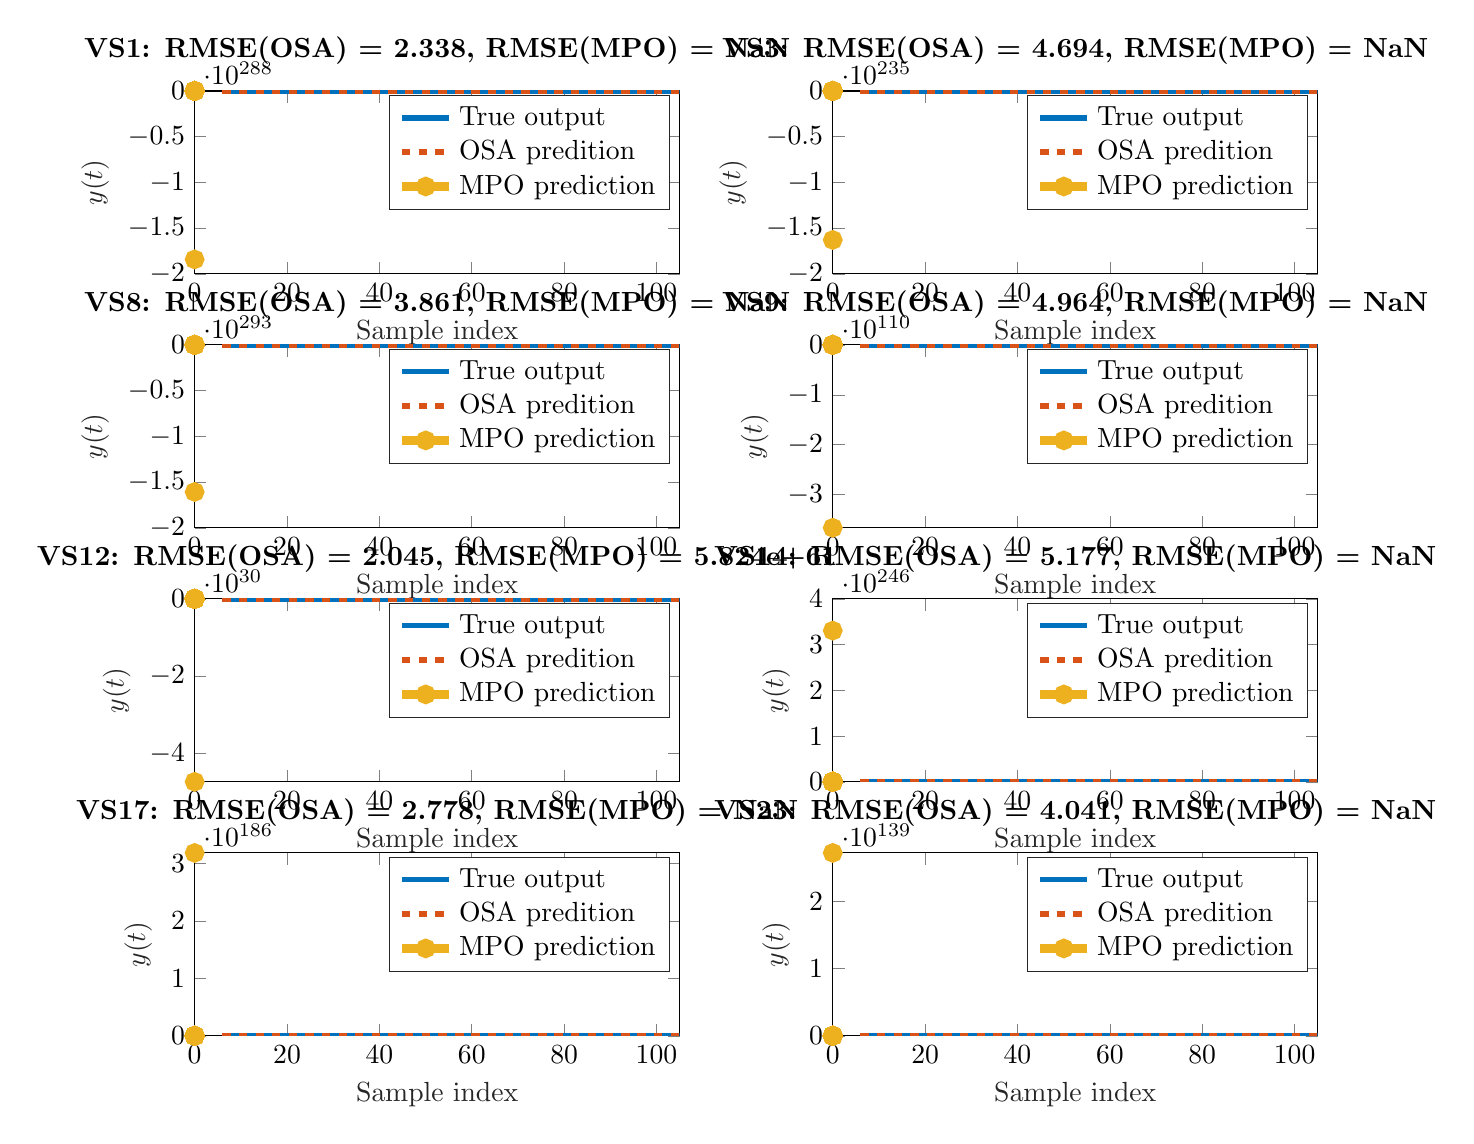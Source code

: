 % This file was created by matlab2tikz.
%
\definecolor{mycolor1}{rgb}{0.0,0.447,0.741}%
\definecolor{mycolor2}{rgb}{0.85,0.325,0.098}%
\definecolor{mycolor3}{rgb}{0.929,0.694,0.125}%
%
\begin{tikzpicture}

\begin{axis}[%
width=6.159cm,
height=2.323cm,
at={(0cm,9.677cm)},
scale only axis,
unbounded coords=jump,
xmin=0,
xmax=105,
xlabel style={font=\color{white!15!black}},
xlabel={Sample index},
ymin=-2e+288,
ymax=7.67,
ylabel style={font=\color{white!15!black}},
ylabel={$y(t)$},
axis background/.style={fill=white},
title style={font=\bfseries},
title={VS1: RMSE(OSA) = 2.338, RMSE(MPO) = NaN},
legend style={legend cell align=left, align=left, draw=white!15!black}
]
\addplot [color=mycolor1, line width=2.0pt]
  table[row sep=crcr]{%
6	0.655\\
7	0.876\\
8	1.212\\
9	1.598\\
10	2.063\\
11	2.596\\
13	3.595\\
14	3.981\\
15	4.125\\
16	4.203\\
17	4.046\\
18	3.663\\
19	3.218\\
20	2.814\\
21	2.274\\
22	1.783\\
23	1.397\\
24	1.128\\
25	0.792\\
28	-0.571\\
29	-0.954\\
33	-2.248\\
34	-2.599\\
35	-2.863\\
36	-2.919\\
39	-2.973\\
40	-2.892\\
41	-2.843\\
42	-2.918\\
43	-2.844\\
44	-2.701\\
46	-2.33\\
47	-2.051\\
48	-1.633\\
49	-1.07\\
50	-0.318\\
53	2.724\\
54	3.841\\
55	4.813\\
56	5.69\\
57	6.365\\
59	7.42\\
60	7.649\\
61	7.67\\
62	7.408\\
65	5.557\\
66	4.849\\
67	3.904\\
68	2.911\\
69	1.801\\
72	-1.739\\
73	-2.872\\
75	-4.898\\
76	-5.739\\
77	-6.313\\
78	-6.602\\
79	-6.62\\
80	-6.347\\
81	-5.776\\
82	-4.922\\
83	-3.898\\
84	-2.705\\
85	-1.415\\
86	-0.186\\
87	0.965\\
88	1.844\\
89	2.606\\
90	3.216\\
91	3.531\\
92	3.493\\
93	3.241\\
94	2.861\\
96	1.721\\
97	1.159\\
98	0.391\\
99	-0.434\\
100	-1.192\\
101	-1.861\\
102	-2.403\\
103	-2.86\\
104	-3.233\\
105	-3.498\\
};
\addlegendentry{True output}

\addplot [color=mycolor2, dashed, line width=2.0pt]
  table[row sep=crcr]{%
6	-0.127\\
7	-2.171\\
8	-0.524\\
9	-1.117\\
10	-1.297\\
11	-0.996\\
12	0.088\\
13	-0.121\\
14	0.625\\
15	1.453\\
16	1.1\\
17	1.872\\
18	2.445\\
19	1.383\\
20	2.276\\
21	1.122\\
22	0.313\\
23	-1.179\\
24	-0.21\\
25	-1.369\\
26	-2.592\\
27	-3.332\\
28	-2.097\\
29	-1.571\\
30	-3.025\\
31	-3.265\\
32	-4.025\\
33	-4.37\\
34	-4.515\\
35	-4.184\\
36	-3.279\\
37	-4.362\\
39	-6.274\\
40	-3.986\\
41	-3.88\\
42	-5.284\\
43	-4.947\\
44	-3.467\\
45	-2.993\\
46	-4.657\\
47	-4.287\\
48	-4.155\\
49	-2.593\\
50	-2.357\\
51	-1.856\\
52	-2.606\\
53	-1.553\\
54	-0.834\\
55	2.156\\
56	2.323\\
57	1.906\\
58	3.772\\
59	5.229\\
60	5.477\\
61	5.25\\
62	3.84\\
63	4.95\\
64	4.488\\
65	5.718\\
66	4.68\\
67	0.902\\
68	-0.359\\
69	-0.121\\
70	1.251\\
71	-1.447\\
72	-3.15\\
73	-4.292\\
74	-4.612\\
75	-5.612\\
76	-6.724\\
77	-8.046\\
78	-7.35\\
79	-8.177\\
80	-8.672\\
81	-8.574\\
82	-7.859\\
83	-7.668\\
84	-6.289\\
85	-5.19\\
86	-3.341\\
87	-3.279\\
88	-1.906\\
89	0.718\\
90	1.537\\
91	2.449\\
92	0.913\\
93	1.78\\
94	3.011\\
95	2.846\\
96	0.973\\
97	-0.283\\
98	-0.111\\
99	-1.852\\
100	-3.121\\
101	-1.758\\
102	-3.389\\
103	-4.305\\
104	-5.43\\
105	-5.899\\
};
\addlegendentry{OSA predition}

\addplot [color=mycolor3, line width=3.0pt, draw=none, mark=*, mark options={solid, mycolor3}]
  table[row sep=crcr]{%
0	0\\
0	0\\
0	0\\
0	0\\
0	-0\\
0	0\\
0	-0\\
0	0\\
0	-0\\
0	0\\
0	-0\\
0	0\\
0	0\\
0	-0\\
0	-0\\
0	-0\\
0	0\\
0	-0\\
0	0\\
nan	nan\\
0	-0\\
0	-0\\
0	-1.842e+288\\
};
\addlegendentry{MPO prediction}

\end{axis}

\begin{axis}[%
width=6.159cm,
height=2.323cm,
at={(8.104cm,9.677cm)},
scale only axis,
unbounded coords=jump,
xmin=0,
xmax=105,
xlabel style={font=\color{white!15!black}},
xlabel={Sample index},
ymin=-2e+235,
ymax=25.326,
ylabel style={font=\color{white!15!black}},
ylabel={$y(t)$},
axis background/.style={fill=white},
title style={font=\bfseries},
title={VS3: RMSE(OSA) = 4.694, RMSE(MPO) = NaN},
legend style={legend cell align=left, align=left, draw=white!15!black}
]
\addplot [color=mycolor1, line width=2.0pt]
  table[row sep=crcr]{%
6	1.584\\
7	0.577\\
8	-0.266\\
10	-1.77\\
11	-2.763\\
12	-4.082\\
14	-7.36\\
15	-8.469\\
16	-8.8\\
17	-8.342\\
18	-7.15\\
19	-5.754\\
20	-4.499\\
21	-2.84\\
22	-0.593\\
23	2.217\\
25	7.632\\
26	9.87\\
28	13.596\\
29	15.265\\
30	16.54\\
31	17.739\\
32	18.839\\
33	19.435\\
34	19.504\\
35	19.114\\
36	18.026\\
37	16.35\\
38	14.428\\
39	11.951\\
40	8.739\\
41	5.058\\
43	-2.911\\
44	-6.777\\
45	-10.449\\
46	-13.843\\
47	-16.497\\
48	-18.842\\
49	-20.503\\
50	-21.148\\
51	-21.081\\
52	-20.139\\
53	-18.911\\
54	-17.052\\
55	-14.757\\
56	-12.254\\
57	-8.964\\
58	-5.453\\
59	-2.175\\
62	6.9\\
63	9.76\\
64	11.807\\
65	12.642\\
66	12.709\\
67	12.126\\
68	10.54\\
69	7.952\\
70	4.959\\
71	1.73\\
72	-1.772\\
75	-12.979\\
76	-16.097\\
77	-18.009\\
78	-18.821\\
79	-19.193\\
80	-18.391\\
81	-16.803\\
82	-14.483\\
83	-11.529\\
84	-8.449\\
85	-4.978\\
86	-0.661\\
88	8.128\\
89	12.47\\
90	16.208\\
91	19.105\\
92	21.224\\
93	22.145\\
94	22.208\\
95	21.384\\
96	19.865\\
97	17.349\\
98	14.062\\
99	10.564\\
100	6.691\\
101	2.536\\
102	-1.484\\
103	-5.318\\
104	-8.623\\
105	-10.8\\
};
\addlegendentry{True output}

\addplot [color=mycolor2, dashed, line width=2.0pt]
  table[row sep=crcr]{%
6	2.215\\
7	-0.684\\
8	-1.791\\
9	3.868\\
10	2.003\\
11	-5.673\\
12	-8.179\\
13	-6.5\\
14	-4.255\\
15	-5.154\\
16	-5.97\\
18	-11.83\\
19	-10.616\\
20	-11.341\\
21	-11.036\\
22	-4.526\\
23	1.127\\
24	0.231\\
25	-0.22\\
26	-1.499\\
27	6.686\\
28	9.806\\
29	15.483\\
30	13.822\\
31	11.055\\
32	13.832\\
33	17.765\\
34	16.19\\
35	13.34\\
36	13.917\\
37	15.373\\
38	15.375\\
39	14.039\\
41	2.65\\
42	2.461\\
43	3.794\\
44	-2.693\\
45	-8.475\\
46	-14.935\\
47	-15.678\\
48	-16.658\\
49	-18.909\\
50	-24.628\\
51	-21.957\\
52	-22.86\\
53	-21.52\\
54	-20.639\\
55	-22.081\\
56	-14.023\\
57	-13.665\\
58	-7.36\\
59	-6.479\\
60	-9.223\\
62	5.753\\
63	8.734\\
64	7.224\\
65	5.02\\
66	7.457\\
67	15.59\\
68	17.132\\
69	10.739\\
70	5.873\\
71	6.158\\
72	6.104\\
73	-0.189\\
74	-8.069\\
75	-12.313\\
76	-13.398\\
77	-13.04\\
78	-15.849\\
79	-19.971\\
80	-28.21\\
81	-23.814\\
82	-14.252\\
83	-17.528\\
84	-15.332\\
85	-14.581\\
86	-7.221\\
87	1.77\\
88	2.955\\
89	-0.138\\
90	5.659\\
91	12.793\\
92	17.787\\
93	20.039\\
94	20.374\\
95	19.114\\
96	25.326\\
97	21.736\\
98	16.97\\
99	11.398\\
100	10.61\\
101	7.606\\
102	1.853\\
103	-3.056\\
104	-9.373\\
105	-11.86\\
};
\addlegendentry{OSA predition}

\addplot [color=mycolor3, line width=3.0pt, draw=none, mark=*, mark options={solid, mycolor3}]
  table[row sep=crcr]{%
0	0\\
0	0\\
0	-0\\
0	-0\\
0	0\\
0	-0\\
0	0\\
0	-0\\
0	0\\
0	-0\\
0	0\\
0	0\\
0	-0\\
0	-0\\
0	-0\\
0	0\\
0	-0\\
0	0\\
nan	nan\\
0	-0\\
0	-0\\
0	-1.629e+235\\
};
\addlegendentry{MPO prediction}

\end{axis}

\begin{axis}[%
width=6.159cm,
height=2.323cm,
at={(0cm,6.452cm)},
scale only axis,
unbounded coords=jump,
xmin=0,
xmax=105,
xlabel style={font=\color{white!15!black}},
xlabel={Sample index},
ymin=-2e+293,
ymax=21.99,
ylabel style={font=\color{white!15!black}},
ylabel={$y(t)$},
axis background/.style={fill=white},
title style={font=\bfseries},
title={VS8: RMSE(OSA) = 3.861, RMSE(MPO) = NaN},
legend style={legend cell align=left, align=left, draw=white!15!black}
]
\addplot [color=mycolor1, line width=2.0pt]
  table[row sep=crcr]{%
6	-1.365\\
7	-3.298\\
9	-7.445\\
10	-9.078\\
11	-10.402\\
12	-11.022\\
13	-10.976\\
14	-10.364\\
15	-9.14\\
16	-7.522\\
17	-5.412\\
18	-3.027\\
19	-0.389\\
21	4.625\\
22	6.946\\
23	8.615\\
24	9.68\\
25	10.002\\
26	9.704\\
27	8.199\\
28	5.86\\
29	3.044\\
30	-0.041\\
31	-3.24\\
32	-6.61\\
33	-9.642\\
34	-12.3\\
35	-14.666\\
36	-16.429\\
37	-17.403\\
38	-17.637\\
39	-17.557\\
40	-17.187\\
41	-16.024\\
42	-14.491\\
43	-12.595\\
44	-10.452\\
45	-7.93\\
46	-5.168\\
47	-2.109\\
48	1.434\\
49	4.728\\
50	7.617\\
51	9.992\\
52	11.902\\
53	12.764\\
54	13.196\\
55	13.387\\
56	13.082\\
57	12.726\\
58	11.97\\
59	10.85\\
60	9.827\\
61	8.531\\
62	6.989\\
63	5.076\\
64	2.899\\
65	0.134\\
66	-2.783\\
67	-5.335\\
68	-7.349\\
69	-9.078\\
70	-10.219\\
71	-10.377\\
72	-9.743\\
73	-8.677\\
74	-7.226\\
75	-5.66\\
76	-3.739\\
77	-1.519\\
78	1.165\\
79	4.055\\
81	9.571\\
82	12.014\\
83	14.218\\
84	15.867\\
85	17.162\\
86	18.098\\
87	18.741\\
88	18.599\\
89	17.808\\
90	16.73\\
91	15.39\\
92	13.69\\
95	7.284\\
96	4.98\\
97	2.492\\
98	0.136\\
101	-5.863\\
102	-7.446\\
103	-8.702\\
105	-10.79\\
};
\addlegendentry{True output}

\addplot [color=mycolor2, dashed, line width=2.0pt]
  table[row sep=crcr]{%
6	3.962\\
7	0.289\\
8	0.955\\
9	-4.066\\
11	-4.748\\
12	-6.734\\
13	-8.797\\
14	-7.32\\
15	-10.057\\
16	-9.206\\
17	-7.192\\
18	-5.095\\
19	-1.001\\
20	-0.445\\
21	2.262\\
22	4.341\\
23	8.635\\
24	8.481\\
25	9.877\\
26	13.081\\
27	11.13\\
28	11.461\\
29	9.335\\
30	11.629\\
31	6.591\\
32	0.862\\
33	-2.788\\
34	-6.075\\
35	-7.71\\
36	-13.276\\
37	-13.814\\
38	-12.953\\
39	-15.903\\
40	-18.318\\
41	-17.103\\
42	-11.335\\
43	-9.728\\
44	-12.289\\
45	-8.053\\
46	-5.569\\
47	-1.286\\
48	1.403\\
49	3.868\\
50	3.998\\
51	3.837\\
52	12.02\\
53	13.826\\
54	15.995\\
55	16.191\\
56	20.114\\
57	16.714\\
58	14.576\\
59	14.129\\
60	10.525\\
61	12.135\\
62	11.192\\
63	5.229\\
64	6.223\\
65	2.237\\
66	1.992\\
67	0.654\\
68	2.802\\
69	-2.871\\
70	-9.019\\
71	-10.365\\
72	-6.359\\
73	-7.81\\
74	-11.413\\
75	-10.466\\
76	-5.791\\
77	-1.639\\
78	3.236\\
79	2.846\\
80	3.554\\
81	4.721\\
82	9.157\\
83	14.733\\
84	13.868\\
85	17.025\\
86	17.299\\
87	21.99\\
88	19.935\\
89	18.21\\
90	16.703\\
91	20.355\\
92	19.556\\
93	14.497\\
94	11.844\\
95	9.703\\
96	9.504\\
97	4.468\\
98	3.366\\
99	1.281\\
100	-0.263\\
101	-4.211\\
102	-6.019\\
103	-4.544\\
104	-6.199\\
105	-11.08\\
};
\addlegendentry{OSA predition}

\addplot [color=mycolor3, line width=3.0pt, draw=none, mark=*, mark options={solid, mycolor3}]
  table[row sep=crcr]{%
0	-0\\
0	-0\\
0	-0\\
0	-0\\
0	-0\\
0	-0\\
0	0\\
0	-0\\
0	0\\
0	-0\\
0	0\\
0	-0\\
0	0\\
0	0\\
0	-0\\
0	-0\\
0	-0\\
0	0\\
0	-0\\
0	0\\
0	0\\
0	-0\\
0	-0\\
0	-0\\
nan	nan\\
0	-1.608e+293\\
};
\addlegendentry{MPO prediction}

\end{axis}

\begin{axis}[%
width=6.159cm,
height=2.323cm,
at={(8.104cm,6.452cm)},
scale only axis,
xmin=0,
xmax=105,
xlabel style={font=\color{white!15!black}},
xlabel={Sample index},
ymin=-3.663e+110,
ymax=23.221,
ylabel style={font=\color{white!15!black}},
ylabel={$y(t)$},
axis background/.style={fill=white},
title style={font=\bfseries},
title={VS9: RMSE(OSA) = 4.964, RMSE(MPO) = NaN},
legend style={legend cell align=left, align=left, draw=white!15!black}
]
\addplot [color=mycolor1, line width=2.0pt]
  table[row sep=crcr]{%
6	-8.699\\
7	-9.023\\
8	-9.924\\
9	-10.318\\
10	-10.031\\
11	-9.181\\
12	-8.112\\
15	-3.697\\
16	-2.854\\
17	-2.275\\
18	-1.125\\
20	2.667\\
22	6.736\\
23	9.203\\
24	11.545\\
25	13.06\\
26	13.83\\
27	14.001\\
28	14.603\\
29	15.27\\
31	16.427\\
32	16.513\\
33	16.319\\
34	16.014\\
35	15.641\\
36	14.912\\
37	13.66\\
39	10.846\\
40	8.954\\
41	6.93\\
42	4.66\\
43	2.611\\
45	-0.664\\
46	-2.418\\
47	-4.349\\
48	-5.468\\
49	-6.915\\
50	-7.909\\
51	-8.531\\
52	-8.449\\
53	-8.125\\
54	-7.645\\
55	-6.752\\
56	-5.336\\
57	-3.661\\
58	-2.116\\
60	-0.075\\
61	1.202\\
63	3.951\\
64	4.931\\
65	5.44\\
66	5.583\\
67	5.767\\
68	6.245\\
69	6.618\\
70	6.87\\
71	7.194\\
72	7.469\\
73	7.138\\
74	5.937\\
75	4.611\\
76	2.748\\
78	-2.604\\
79	-5.076\\
80	-7.286\\
81	-8.801\\
82	-9.424\\
83	-9.129\\
84	-8.536\\
85	-7.185\\
86	-5.521\\
87	-3.53\\
88	-1.24\\
89	0.77\\
90	1.919\\
91	2.531\\
92	2.569\\
93	1.721\\
94	0.461\\
96	-3.347\\
97	-5.407\\
98	-7.682\\
100	-13.155\\
102	-18.015\\
103	-19.767\\
104	-20.909\\
105	-21.235\\
};
\addlegendentry{True output}

\addplot [color=mycolor2, dashed, line width=2.0pt]
  table[row sep=crcr]{%
6	3.884\\
7	2.743\\
8	-10.598\\
9	-14.069\\
10	-0.31\\
11	2.88\\
12	-4.908\\
13	-8.963\\
14	-8.941\\
15	-3.026\\
16	-2.806\\
17	-0.375\\
18	0.533\\
19	8.273\\
20	7.766\\
21	3.241\\
22	1.53\\
23	7.707\\
24	9.551\\
25	12.474\\
26	9.353\\
27	11.355\\
28	19.502\\
29	21.741\\
30	23.221\\
31	13.417\\
32	12.489\\
33	12.267\\
34	15.666\\
35	21.441\\
36	18.05\\
37	11.155\\
38	9.604\\
39	14.066\\
40	15.953\\
41	10.199\\
42	3.382\\
43	5.672\\
44	5.8\\
45	6.989\\
46	-1.047\\
47	-8.321\\
48	-4.242\\
49	-1.709\\
50	-0.275\\
51	-10.157\\
52	-4.405\\
53	-9.528\\
54	-5.773\\
55	-7.035\\
56	-4.259\\
57	-4.128\\
58	-4.175\\
59	-3.623\\
60	0.066\\
61	3.043\\
62	7.397\\
63	4.896\\
64	4.945\\
65	4.874\\
66	3.728\\
67	8.091\\
68	12.263\\
69	13.27\\
70	7.16\\
71	4.014\\
72	6.753\\
73	9.377\\
74	5.869\\
75	5.21\\
76	6.015\\
77	7.261\\
78	1.624\\
79	4.168\\
80	2.673\\
81	-4.929\\
82	-6.015\\
83	-4.598\\
85	-11.454\\
86	-11.004\\
87	-3.845\\
88	-3.177\\
89	0.239\\
90	-2.508\\
91	-2.635\\
92	4.39\\
93	9.713\\
94	6.707\\
95	3.989\\
96	4.406\\
97	1.412\\
98	2.62\\
99	-5.584\\
100	-9.283\\
101	-9.789\\
102	-7.701\\
103	-11.785\\
104	-14.806\\
105	-15.213\\
};
\addlegendentry{OSA predition}

\addplot [color=mycolor3, line width=3.0pt, draw=none, mark=*, mark options={solid, mycolor3}]
  table[row sep=crcr]{%
0	-0\\
0	-0\\
0	-0\\
0	-0\\
0	-0\\
0	-0\\
0	0\\
0	-0\\
0	0\\
0	-0\\
0	0\\
0	-0\\
0	0\\
0	0\\
0	-0\\
0	-0\\
0	-0\\
0	0\\
0	-0\\
0	0\\
0	0\\
0	-0\\
0	-3.663e+110\\
};
\addlegendentry{MPO prediction}

\end{axis}

\begin{axis}[%
width=6.159cm,
height=2.323cm,
at={(0cm,3.226cm)},
scale only axis,
xmin=0,
xmax=105,
xlabel style={font=\color{white!15!black}},
xlabel={Sample index},
ymin=-4.734e+30,
ymax=1.013e+16,
ylabel style={font=\color{white!15!black}},
ylabel={$y(t)$},
axis background/.style={fill=white},
title style={font=\bfseries},
title={VS12: RMSE(OSA) = 2.045, RMSE(MPO) = 5.824e+61},
legend style={legend cell align=left, align=left, draw=white!15!black}
]
\addplot [color=mycolor1, line width=2.0pt]
  table[row sep=crcr]{%
6	1.514\\
7	1.55\\
8	1.438\\
9	1.428\\
10	1.311\\
11	1.357\\
12	1.45\\
13	1.687\\
14	2.255\\
15	2.978\\
16	3.76\\
18	4.985\\
19	5.773\\
20	6.446\\
21	7.06\\
22	7.512\\
23	7.602\\
24	7.388\\
25	7.009\\
26	6.317\\
27	5.37\\
28	4.247\\
29	3.009\\
30	1.328\\
31	-0.142\\
33	-2.353\\
34	-3.185\\
35	-3.628\\
36	-3.815\\
37	-3.673\\
38	-3.225\\
39	-2.572\\
40	-1.494\\
42	0.944\\
43	1.996\\
44	2.915\\
45	3.46\\
46	3.55\\
47	3.312\\
48	2.839\\
49	2.148\\
51	0.332\\
52	-0.945\\
54	-4.192\\
55	-5.384\\
56	-5.983\\
57	-6.531\\
59	-7.004\\
60	-7.159\\
61	-7.099\\
62	-6.864\\
63	-6.301\\
64	-5.248\\
65	-3.584\\
66	-1.538\\
67	0.776\\
68	2.951\\
69	5.005\\
70	6.679\\
71	7.76\\
72	8.386\\
73	8.411\\
74	8.051\\
75	7.175\\
76	5.411\\
77	3.24\\
78	0.851\\
80	-4.533\\
81	-6.987\\
82	-8.901\\
83	-10.131\\
84	-10.969\\
85	-11.272\\
86	-11.09\\
87	-10.377\\
88	-9.083\\
89	-7.268\\
90	-5.386\\
91	-3.293\\
94	4.548\\
95	6.952\\
96	8.684\\
97	9.683\\
98	10.113\\
99	10.061\\
100	9.23\\
101	8.138\\
102	6.856\\
103	5.237\\
104	3.292\\
105	1.008\\
};
\addlegendentry{True output}

\addplot [color=mycolor2, dashed, line width=2.0pt]
  table[row sep=crcr]{%
6	1.358\\
7	1.72\\
8	4.2\\
9	4.061\\
10	2.127\\
11	2.564\\
12	1.983\\
13	3.259\\
14	2.077\\
15	2.929\\
16	3.499\\
17	2.618\\
18	3.932\\
19	4.878\\
20	6.903\\
21	7.29\\
22	5.906\\
23	7.294\\
24	6.126\\
26	8.034\\
27	7.079\\
28	4.747\\
29	4.514\\
30	2.753\\
31	1.772\\
32	1.007\\
33	1.452\\
34	-2.691\\
35	-4.388\\
36	-1.545\\
37	-3.757\\
38	-3.639\\
39	-2.915\\
40	-1.828\\
41	-0.982\\
42	0.841\\
43	-0.516\\
44	1.698\\
45	3.209\\
46	4.203\\
47	3.706\\
48	4.723\\
49	4.816\\
51	2.483\\
52	1.067\\
53	-0.681\\
54	-3.372\\
55	-1.329\\
56	-0.933\\
57	-3.701\\
58	-6.84\\
59	-8.928\\
60	-5.465\\
61	-6.833\\
62	-4.379\\
63	-4.325\\
64	-4.669\\
65	-2.345\\
66	-1.217\\
67	-0.499\\
68	-0.314\\
69	2.119\\
70	4.05\\
71	7.593\\
72	7.931\\
73	8.835\\
74	10.118\\
75	8.935\\
76	8.196\\
77	4.871\\
78	3.523\\
79	4.184\\
80	-0.377\\
81	-3.266\\
82	-4.316\\
83	-6.894\\
84	-8.77\\
85	-10.549\\
86	-11.678\\
87	-9.661\\
88	-9.524\\
89	-7.008\\
90	-5.694\\
91	-5.307\\
92	-3.025\\
93	2.023\\
94	4.146\\
95	3.633\\
96	7.275\\
97	6.593\\
98	9.256\\
99	12.744\\
100	12.553\\
101	10.18\\
102	8.679\\
103	9.413\\
104	5.591\\
105	2.418\\
};
\addlegendentry{OSA predition}

\addplot [color=mycolor3, line width=3.0pt, draw=none, mark=*, mark options={solid, mycolor3}]
  table[row sep=crcr]{%
0	0\\
0	0\\
0	0\\
0	0\\
0	0\\
0	0\\
0	0\\
0	0\\
0	0\\
0	0\\
0	0\\
0	0\\
0	0\\
0	0\\
0	0\\
0	0\\
0	0\\
0	0\\
0	0\\
0	0\\
0	0\\
0	0\\
0	0\\
0	0\\
0	0\\
0	0\\
0	0\\
0	0\\
0	0\\
0	0\\
0	0\\
0	0\\
0	0\\
0	0\\
0	0\\
0	0\\
0	0\\
0	0\\
0	0\\
0	0\\
0	0\\
0	0\\
0	-0\\
0	0\\
0	0\\
0	0\\
0	-0\\
0	0\\
0	0\\
0	-0\\
0	-0\\
0	0\\
0	0\\
0	-0\\
0	-0\\
0	0\\
0	0\\
0	-0\\
0	-0\\
0	0\\
0	0\\
0	-0\\
0	-0\\
0	0\\
0	-0\\
0	-0\\
0	-0\\
0	0\\
0	-0\\
0	-0\\
0	-0\\
0	0\\
0	-0\\
0	-0\\
0	-0\\
0	-0\\
0	-0\\
0	-0\\
0	0\\
0	-0\\
0	-0\\
0	-0\\
0	-0\\
0	-0\\
0	-0\\
0	0\\
0	-0\\
0	-0\\
0	0\\
0	-0\\
0	-0\\
0	-0\\
0	0\\
0	-0\\
0	0\\
0	1.013e+16\\
0	-1.015e+22\\
0	-4.734e+30\\
};
\addlegendentry{MPO prediction}

\end{axis}

\begin{axis}[%
width=6.159cm,
height=2.323cm,
at={(8.104cm,3.226cm)},
scale only axis,
unbounded coords=jump,
xmin=0,
xmax=105,
xlabel style={font=\color{white!15!black}},
xlabel={Sample index},
ymin=-36.212,
ymax=4e+246,
ylabel style={font=\color{white!15!black}},
ylabel={$y(t)$},
axis background/.style={fill=white},
title style={font=\bfseries},
title={VS14: RMSE(OSA) = 5.177, RMSE(MPO) = NaN},
legend style={legend cell align=left, align=left, draw=white!15!black}
]
\addplot [color=mycolor1, line width=2.0pt]
  table[row sep=crcr]{%
6	5.999\\
7	1.07\\
8	-4.315\\
9	-9.123\\
12	-22.233\\
14	-30.524\\
15	-33.185\\
16	-34.895\\
17	-35.977\\
18	-34.856\\
19	-32.132\\
20	-29.092\\
21	-25.364\\
23	-16.832\\
24	-12.948\\
25	-9.278\\
26	-5.238\\
27	-1.777\\
28	1.02\\
31	8.215\\
32	10.848\\
33	13.22\\
34	14.756\\
35	15.119\\
36	14.081\\
37	11.967\\
38	9.219\\
40	1.141\\
41	-2.352\\
42	-5.041\\
44	-10.155\\
45	-13.071\\
46	-16.281\\
47	-19.175\\
48	-20.664\\
49	-21.05\\
50	-20.639\\
51	-19.771\\
52	-18.388\\
53	-16.689\\
54	-14.672\\
55	-12.341\\
56	-9.523\\
57	-6.349\\
58	-2.436\\
59	1.92\\
61	11.03\\
62	15.272\\
63	19.133\\
64	22.196\\
65	24.269\\
66	25.29\\
67	24.937\\
68	23.387\\
69	20.482\\
70	16.853\\
71	11.911\\
74	-5.122\\
75	-10.538\\
76	-15.215\\
77	-19.204\\
78	-22.781\\
79	-25.309\\
80	-26.715\\
81	-26.719\\
82	-24.964\\
83	-22.319\\
84	-18.53\\
85	-14.05\\
86	-8.193\\
87	-1.281\\
88	6.43\\
90	22.155\\
91	29.517\\
92	35.432\\
93	40.484\\
94	44.271\\
95	46.2\\
96	46.408\\
97	44.902\\
98	41.412\\
99	35.837\\
100	29.185\\
101	21.562\\
102	14.249\\
105	-6.431\\
};
\addlegendentry{True output}

\addplot [color=mycolor2, dashed, line width=2.0pt]
  table[row sep=crcr]{%
6	13.137\\
7	3.569\\
8	-2.956\\
9	-3.159\\
10	-1.965\\
11	-9.001\\
12	-20.285\\
13	-24.532\\
14	-25.128\\
15	-25.688\\
16	-24.719\\
17	-25.481\\
18	-36.212\\
19	-28.672\\
20	-22.133\\
21	-29.863\\
22	-25.297\\
23	-15.13\\
24	-14.394\\
25	-8.34\\
26	-2.938\\
27	1.218\\
28	1.563\\
29	0.621\\
30	10.242\\
31	11.981\\
32	13.142\\
33	11.228\\
34	14.142\\
35	10.269\\
36	12.093\\
37	12.015\\
38	14.464\\
39	12.109\\
40	9.018\\
41	1.964\\
42	5.279\\
43	-4.629\\
44	-9.074\\
45	-14.769\\
46	-15.401\\
47	-16.103\\
48	-13.052\\
49	-10.705\\
50	-15.563\\
51	-22.605\\
52	-21.741\\
53	-16.323\\
54	-12.686\\
55	-10.696\\
56	-9.463\\
57	-5.956\\
59	2.037\\
60	4.831\\
61	5.43\\
62	9.711\\
63	16.746\\
64	18.247\\
65	22.295\\
66	21.813\\
67	24.158\\
68	25.604\\
69	22.776\\
70	22.059\\
71	15.59\\
72	13.038\\
73	5.75\\
74	4.637\\
75	-3.409\\
76	-12.199\\
77	-13.062\\
78	-18.764\\
79	-23.215\\
80	-24.505\\
81	-22.118\\
82	-23.368\\
83	-20.77\\
84	-20.483\\
85	-20.791\\
86	-10.23\\
87	-5.016\\
88	5.17\\
89	5.93\\
90	12.199\\
91	20.236\\
92	26.896\\
93	36.311\\
94	38.364\\
95	45.989\\
96	42.879\\
97	45.267\\
98	45.527\\
99	38.828\\
101	30.339\\
102	27.388\\
103	15.681\\
104	7.863\\
105	-6.86\\
};
\addlegendentry{OSA predition}

\addplot [color=mycolor3, line width=3.0pt, draw=none, mark=*, mark options={solid, mycolor3}]
  table[row sep=crcr]{%
0	0\\
0	0\\
0	-0\\
0	-0\\
0	-0\\
0	0\\
0	-0\\
0	-0\\
0	-0\\
0	0\\
0	0\\
0	-0\\
0	0\\
0	0\\
0	0\\
0	-0\\
0	0\\
0	0\\
0	0\\
0	-0\\
0	0\\
0	0\\
0	-0\\
0	-0\\
0	0\\
0	0\\
0	-0\\
0	-0\\
0	0\\
0	0\\
0	-0\\
0	-0\\
0	0\\
0	0\\
0	-0\\
0	-0\\
0	0\\
0	-0\\
0	-0\\
0	-0\\
0	0\\
0	-0\\
0	-0\\
0	-0\\
0	0\\
0	-0\\
0	-0\\
0	0\\
0	-0\\
0	-0\\
0	-0\\
0	0\\
0	-0\\
0	-0\\
0	0\\
0	-0\\
0	0\\
0	0\\
0	-0\\
0	-0\\
0	-0\\
0	0\\
0	-0\\
0	0\\
0	0\\
0	-0\\
0	-0\\
0	-0\\
0	0\\
nan	nan\\
0	0\\
0	3.306e+246\\
};
\addlegendentry{MPO prediction}

\end{axis}

\begin{axis}[%
width=6.159cm,
height=2.323cm,
at={(0cm,0cm)},
scale only axis,
unbounded coords=jump,
xmin=0,
xmax=105,
xlabel style={font=\color{white!15!black}},
xlabel={Sample index},
ymin=-13.062,
ymax=3.186e+186,
ylabel style={font=\color{white!15!black}},
ylabel={$y(t)$},
axis background/.style={fill=white},
title style={font=\bfseries},
title={VS17: RMSE(OSA) = 2.778, RMSE(MPO) = NaN},
legend style={legend cell align=left, align=left, draw=white!15!black}
]
\addplot [color=mycolor1, line width=2.0pt]
  table[row sep=crcr]{%
6	-3.817\\
7	-4.678\\
8	-4.812\\
9	-4.05\\
10	-2.894\\
11	-1.655\\
12	-0.483\\
13	0.959\\
14	1.97\\
15	2.218\\
16	2.232\\
17	2.686\\
18	2.903\\
19	2.25\\
20	1.364\\
21	0.408\\
22	-0.225\\
23	-0.732\\
24	-1.51\\
25	-2.073\\
26	-2.706\\
27	-3.464\\
28	-3.836\\
29	-3.516\\
30	-2.495\\
31	-1.355\\
32	-0.163\\
33	1.198\\
34	2.852\\
35	4.794\\
36	6.881\\
37	8.605\\
38	9.796\\
39	9.703\\
40	8.946\\
41	7.267\\
42	5.118\\
43	2.535\\
44	-0.248\\
45	-2.822\\
46	-5.56\\
47	-8.058\\
48	-9.987\\
49	-10.92\\
50	-10.812\\
51	-10.004\\
52	-8.861\\
53	-7.162\\
54	-5.073\\
55	-2.743\\
56	-0.266\\
57	1.786\\
58	3.136\\
59	4.292\\
60	4.89\\
61	5.081\\
62	4.607\\
64	3.137\\
65	2.736\\
67	1.572\\
68	1.234\\
69	1.011\\
70	1.004\\
71	0.915\\
72	1.103\\
73	1.158\\
74	1.351\\
75	1.92\\
76	2.411\\
77	2.815\\
78	3.351\\
79	4.236\\
80	5.217\\
81	5.648\\
82	5.262\\
83	4.957\\
84	3.945\\
85	2.646\\
86	1.678\\
87	0.221\\
88	-1.637\\
89	-3.127\\
90	-4.422\\
91	-4.995\\
92	-4.698\\
93	-3.744\\
94	-2.23\\
96	1.315\\
97	2.717\\
98	3.763\\
99	4.39\\
100	4.172\\
101	3.651\\
102	2.847\\
103	1.648\\
104	-0.038\\
105	-1.811\\
};
\addlegendentry{True output}

\addplot [color=mycolor2, dashed, line width=2.0pt]
  table[row sep=crcr]{%
6	-7.386\\
7	-7.158\\
8	-3.617\\
9	-4.392\\
10	-6.633\\
11	-5.803\\
12	-5.703\\
13	-2.871\\
14	-1.075\\
15	0.419\\
16	-1.563\\
17	1.895\\
18	3.751\\
19	1.085\\
20	-2.911\\
21	-1.137\\
22	1.249\\
23	-1.558\\
24	-2.6\\
25	-4.892\\
26	-5.149\\
27	-3.996\\
28	-6.002\\
29	-4.831\\
30	-2.939\\
31	-4.595\\
32	-4.304\\
33	-4.255\\
34	0.098\\
36	3.658\\
37	4.308\\
38	5.305\\
39	4.938\\
40	6.807\\
41	5.445\\
42	7.499\\
43	2.584\\
44	1.076\\
45	-2.091\\
46	-5.456\\
47	-7.462\\
48	-11.709\\
49	-10.177\\
50	-11.928\\
51	-11.64\\
52	-13.062\\
53	-11.884\\
54	-9.103\\
55	-5.36\\
56	-4.054\\
57	-1.711\\
58	-0.27\\
59	0.63\\
61	5.763\\
62	2.615\\
63	3.632\\
64	1.518\\
65	3.292\\
66	1.221\\
67	0.007\\
68	-2.681\\
69	-0.785\\
70	-0.883\\
71	-2.228\\
72	-0.906\\
73	-2.466\\
74	-0.5\\
75	-2.138\\
76	1.427\\
77	-0.1\\
78	-0.769\\
79	1.161\\
80	3.239\\
81	2.903\\
82	1.077\\
83	1.254\\
85	3.871\\
86	-1.053\\
87	1.828\\
88	-2.663\\
89	-6.814\\
90	-3.823\\
91	-4.024\\
92	-7.115\\
93	-5.505\\
94	-6.876\\
95	-5.669\\
96	-2.833\\
97	-1.958\\
98	0.048\\
99	1.005\\
100	2.876\\
101	2.909\\
102	1.63\\
103	2.864\\
104	-1.169\\
105	-2.544\\
};
\addlegendentry{OSA predition}

\addplot [color=mycolor3, line width=3.0pt, draw=none, mark=*, mark options={solid, mycolor3}]
  table[row sep=crcr]{%
0	-0\\
0	-0\\
0	-0\\
0	-0\\
0	-0\\
0	-0\\
0	-0\\
0	-0\\
0	0\\
0	0\\
0	-0\\
0	-0\\
0	-0\\
0	0\\
0	0\\
0	0\\
0	0\\
0	0\\
0	0\\
0	-0\\
0	0\\
0	-0\\
0	-0\\
0	0\\
0	0\\
0	0\\
0	-0\\
0	0\\
0	-0\\
nan	nan\\
0	3.186e+186\\
};
\addlegendentry{MPO prediction}

\end{axis}

\begin{axis}[%
width=6.159cm,
height=2.323cm,
at={(8.104cm,0cm)},
scale only axis,
xmin=0,
xmax=105,
xlabel style={font=\color{white!15!black}},
xlabel={Sample index},
ymin=-18.701,
ymax=2.716e+139,
ylabel style={font=\color{white!15!black}},
ylabel={$y(t)$},
axis background/.style={fill=white},
title style={font=\bfseries},
title={VS23: RMSE(OSA) = 4.041, RMSE(MPO) = NaN},
legend style={legend cell align=left, align=left, draw=white!15!black}
]
\addplot [color=mycolor1, line width=2.0pt]
  table[row sep=crcr]{%
6	-3.166\\
7	-4.123\\
8	-5.293\\
9	-5.559\\
10	-4.548\\
11	-2.549\\
13	2.718\\
14	2.627\\
15	0.944\\
17	-1.955\\
18	-1.272\\
19	0.158\\
20	0.139\\
21	0.29\\
22	0.236\\
23	1.18\\
25	2.646\\
26	4.506\\
27	5.147\\
28	3.841\\
29	2.022\\
30	1.749\\
31	2.448\\
32	3.088\\
33	4.186\\
34	5.633\\
35	6.214\\
36	5.404\\
38	7.402\\
39	7.608\\
40	6.758\\
41	3.502\\
42	0.439\\
43	-1.852\\
44	-3.532\\
46	-5.93\\
47	-6.304\\
48	-5.94\\
49	-4.829\\
50	-4.251\\
51	-4.11\\
52	-3.418\\
54	0.409\\
55	3.494\\
56	8.245\\
57	12.306\\
58	13.841\\
59	12.272\\
60	8.39\\
61	3.362\\
62	-2.123\\
63	-7.946\\
64	-13.096\\
65	-17.178\\
66	-16.587\\
67	-13.275\\
68	-9.233\\
69	-2.399\\
70	4.111\\
71	9.784\\
72	13.573\\
73	15.688\\
74	15.947\\
75	12.391\\
76	7.804\\
77	2.972\\
78	-1.09\\
79	-2.364\\
80	-2.492\\
81	-3.524\\
82	-1.721\\
83	2.024\\
84	5.025\\
85	5.959\\
86	5.867\\
87	5.4\\
88	3.966\\
89	2.049\\
90	-1.747\\
91	-6.767\\
92	-9.408\\
93	-8.346\\
94	-4.435\\
95	0.482\\
96	4.166\\
97	5.327\\
98	2.831\\
99	-1.183\\
100	-4.106\\
101	-4.632\\
102	-6.057\\
103	-7.646\\
104	-6.058\\
105	-4.896\\
};
\addlegendentry{True output}

\addplot [color=mycolor2, dashed, line width=2.0pt]
  table[row sep=crcr]{%
6	-4.612\\
7	-5.938\\
8	-7.098\\
9	-11.687\\
10	-5.4\\
11	-5.456\\
12	-4.451\\
13	-2.053\\
14	0.227\\
15	-0.96\\
16	-3.988\\
17	1.009\\
18	-1.99\\
19	-3.425\\
20	-0.968\\
21	-6.272\\
22	-4.411\\
23	1.485\\
24	-1.648\\
25	1.056\\
26	-2.007\\
27	2.969\\
28	2.513\\
29	-2.351\\
30	0.317\\
31	1.635\\
32	0.92\\
33	-2.087\\
34	0.197\\
35	3.811\\
36	1.283\\
37	1.387\\
38	4.484\\
39	7.912\\
40	0.237\\
41	1.798\\
42	-0.465\\
43	-3.893\\
44	-0.64\\
45	-7.552\\
46	-9.097\\
48	-9.445\\
49	-6.436\\
50	-7.099\\
51	-6.281\\
52	-7.454\\
53	-3.341\\
54	-1.575\\
55	-0.394\\
56	0.661\\
57	8.594\\
58	9.212\\
59	7.205\\
60	8.277\\
61	5.585\\
62	1.558\\
63	-5.238\\
65	-17.09\\
66	-18.701\\
67	-17.86\\
68	-11.417\\
69	-14.576\\
70	-3.471\\
71	6.65\\
72	4.421\\
73	14.048\\
74	14.293\\
75	14.276\\
76	8.761\\
77	2.247\\
78	3.561\\
79	-5.179\\
80	-5.137\\
81	-6.504\\
82	-10.957\\
83	-5.737\\
84	5.048\\
85	-1.222\\
86	0.116\\
87	3.352\\
88	5.032\\
89	1.41\\
90	-1.663\\
91	-5.125\\
92	-11.783\\
93	-9.748\\
94	-5.993\\
95	-6.877\\
96	-3.941\\
97	-1.168\\
98	0.19\\
99	0.67\\
100	-2.303\\
101	-0.475\\
102	-4.886\\
103	-10.501\\
104	-14.539\\
105	-4.729\\
};
\addlegendentry{OSA predition}

\addplot [color=mycolor3, line width=3.0pt, draw=none, mark=*, mark options={solid, mycolor3}]
  table[row sep=crcr]{%
0	-0\\
0	-0\\
0	-0\\
0	-0\\
0	-0\\
0	-0\\
0	-0\\
0	-0\\
0	-0\\
0	-0\\
0	-0\\
0	-0\\
0	-0\\
0	-0\\
0	-0\\
0	0\\
0	0\\
0	0\\
0	0\\
0	0\\
0	0\\
0	-0\\
0	0\\
0	-0\\
0	0\\
0	0\\
0	0\\
0	-0\\
0	0\\
0	-0\\
0	-0\\
0	0\\
0	0\\
0	2.716e+139\\
};
\addlegendentry{MPO prediction}

\end{axis}
\end{tikzpicture}%